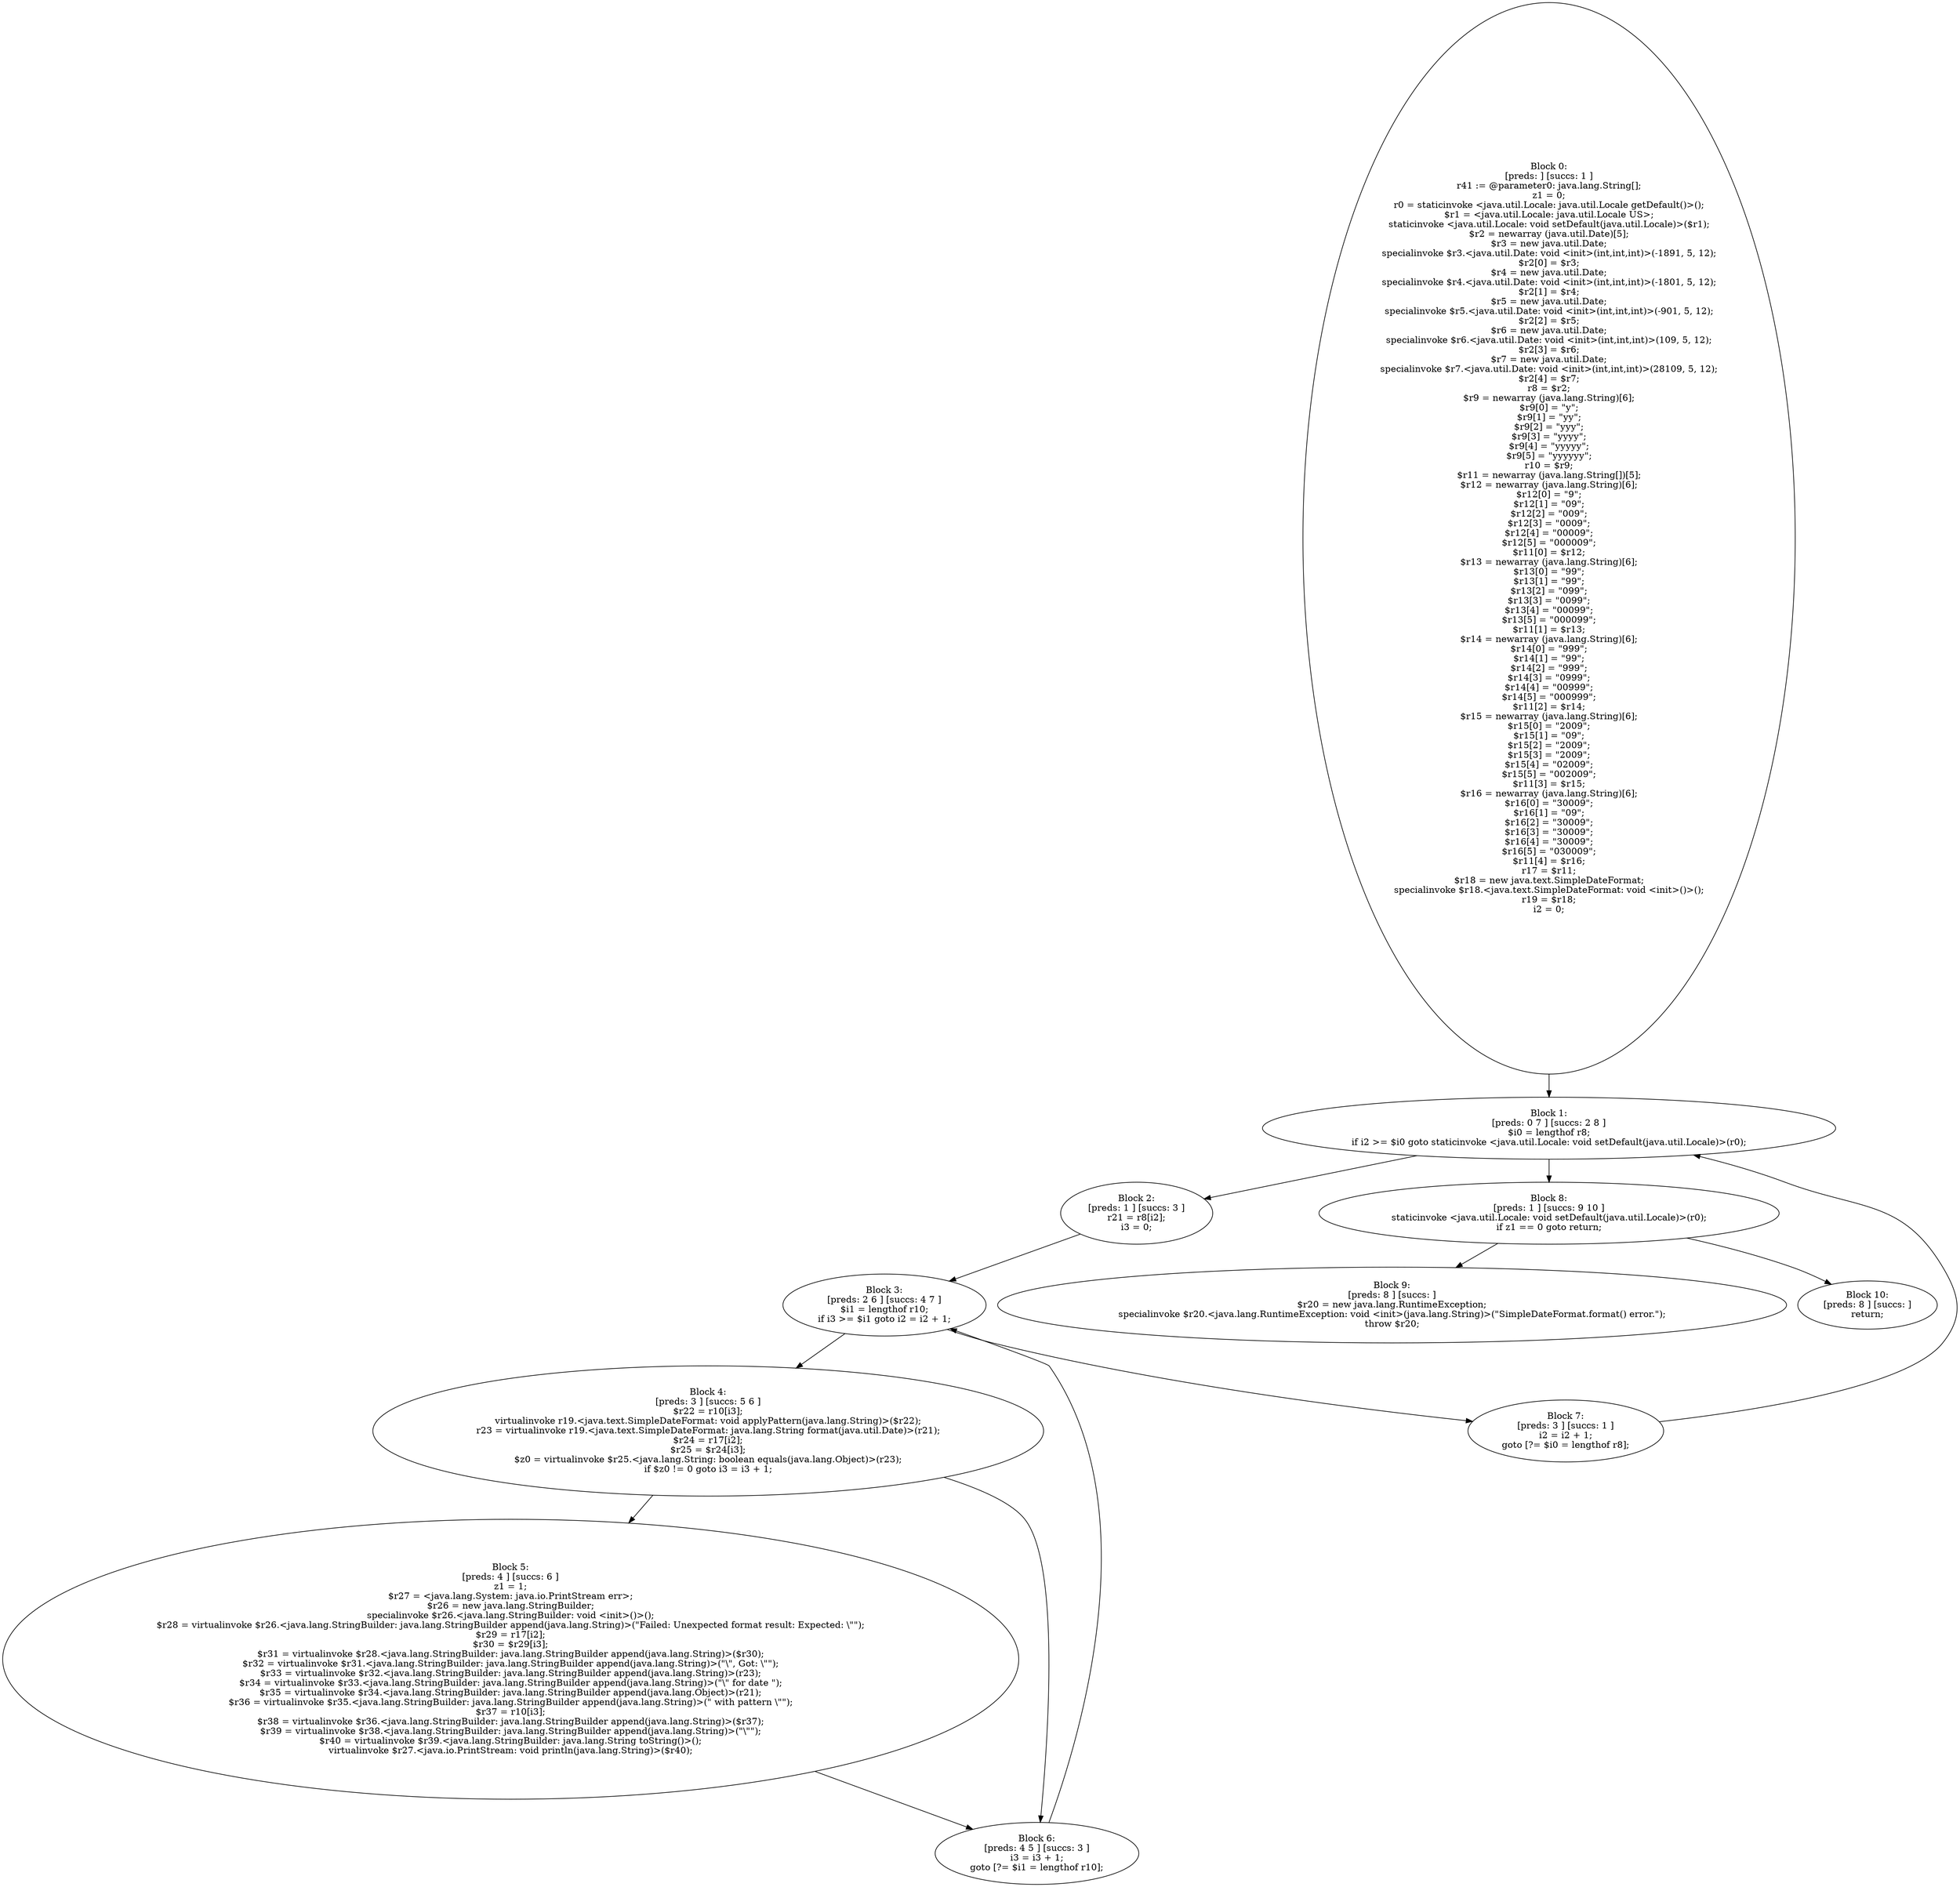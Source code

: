 digraph "unitGraph" {
    "Block 0:
[preds: ] [succs: 1 ]
r41 := @parameter0: java.lang.String[];
z1 = 0;
r0 = staticinvoke <java.util.Locale: java.util.Locale getDefault()>();
$r1 = <java.util.Locale: java.util.Locale US>;
staticinvoke <java.util.Locale: void setDefault(java.util.Locale)>($r1);
$r2 = newarray (java.util.Date)[5];
$r3 = new java.util.Date;
specialinvoke $r3.<java.util.Date: void <init>(int,int,int)>(-1891, 5, 12);
$r2[0] = $r3;
$r4 = new java.util.Date;
specialinvoke $r4.<java.util.Date: void <init>(int,int,int)>(-1801, 5, 12);
$r2[1] = $r4;
$r5 = new java.util.Date;
specialinvoke $r5.<java.util.Date: void <init>(int,int,int)>(-901, 5, 12);
$r2[2] = $r5;
$r6 = new java.util.Date;
specialinvoke $r6.<java.util.Date: void <init>(int,int,int)>(109, 5, 12);
$r2[3] = $r6;
$r7 = new java.util.Date;
specialinvoke $r7.<java.util.Date: void <init>(int,int,int)>(28109, 5, 12);
$r2[4] = $r7;
r8 = $r2;
$r9 = newarray (java.lang.String)[6];
$r9[0] = \"y\";
$r9[1] = \"yy\";
$r9[2] = \"yyy\";
$r9[3] = \"yyyy\";
$r9[4] = \"yyyyy\";
$r9[5] = \"yyyyyy\";
r10 = $r9;
$r11 = newarray (java.lang.String[])[5];
$r12 = newarray (java.lang.String)[6];
$r12[0] = \"9\";
$r12[1] = \"09\";
$r12[2] = \"009\";
$r12[3] = \"0009\";
$r12[4] = \"00009\";
$r12[5] = \"000009\";
$r11[0] = $r12;
$r13 = newarray (java.lang.String)[6];
$r13[0] = \"99\";
$r13[1] = \"99\";
$r13[2] = \"099\";
$r13[3] = \"0099\";
$r13[4] = \"00099\";
$r13[5] = \"000099\";
$r11[1] = $r13;
$r14 = newarray (java.lang.String)[6];
$r14[0] = \"999\";
$r14[1] = \"99\";
$r14[2] = \"999\";
$r14[3] = \"0999\";
$r14[4] = \"00999\";
$r14[5] = \"000999\";
$r11[2] = $r14;
$r15 = newarray (java.lang.String)[6];
$r15[0] = \"2009\";
$r15[1] = \"09\";
$r15[2] = \"2009\";
$r15[3] = \"2009\";
$r15[4] = \"02009\";
$r15[5] = \"002009\";
$r11[3] = $r15;
$r16 = newarray (java.lang.String)[6];
$r16[0] = \"30009\";
$r16[1] = \"09\";
$r16[2] = \"30009\";
$r16[3] = \"30009\";
$r16[4] = \"30009\";
$r16[5] = \"030009\";
$r11[4] = $r16;
r17 = $r11;
$r18 = new java.text.SimpleDateFormat;
specialinvoke $r18.<java.text.SimpleDateFormat: void <init>()>();
r19 = $r18;
i2 = 0;
"
    "Block 1:
[preds: 0 7 ] [succs: 2 8 ]
$i0 = lengthof r8;
if i2 >= $i0 goto staticinvoke <java.util.Locale: void setDefault(java.util.Locale)>(r0);
"
    "Block 2:
[preds: 1 ] [succs: 3 ]
r21 = r8[i2];
i3 = 0;
"
    "Block 3:
[preds: 2 6 ] [succs: 4 7 ]
$i1 = lengthof r10;
if i3 >= $i1 goto i2 = i2 + 1;
"
    "Block 4:
[preds: 3 ] [succs: 5 6 ]
$r22 = r10[i3];
virtualinvoke r19.<java.text.SimpleDateFormat: void applyPattern(java.lang.String)>($r22);
r23 = virtualinvoke r19.<java.text.SimpleDateFormat: java.lang.String format(java.util.Date)>(r21);
$r24 = r17[i2];
$r25 = $r24[i3];
$z0 = virtualinvoke $r25.<java.lang.String: boolean equals(java.lang.Object)>(r23);
if $z0 != 0 goto i3 = i3 + 1;
"
    "Block 5:
[preds: 4 ] [succs: 6 ]
z1 = 1;
$r27 = <java.lang.System: java.io.PrintStream err>;
$r26 = new java.lang.StringBuilder;
specialinvoke $r26.<java.lang.StringBuilder: void <init>()>();
$r28 = virtualinvoke $r26.<java.lang.StringBuilder: java.lang.StringBuilder append(java.lang.String)>(\"Failed: Unexpected format result: Expected: \\\"\");
$r29 = r17[i2];
$r30 = $r29[i3];
$r31 = virtualinvoke $r28.<java.lang.StringBuilder: java.lang.StringBuilder append(java.lang.String)>($r30);
$r32 = virtualinvoke $r31.<java.lang.StringBuilder: java.lang.StringBuilder append(java.lang.String)>(\"\\\", Got: \\\"\");
$r33 = virtualinvoke $r32.<java.lang.StringBuilder: java.lang.StringBuilder append(java.lang.String)>(r23);
$r34 = virtualinvoke $r33.<java.lang.StringBuilder: java.lang.StringBuilder append(java.lang.String)>(\"\\\" for date \");
$r35 = virtualinvoke $r34.<java.lang.StringBuilder: java.lang.StringBuilder append(java.lang.Object)>(r21);
$r36 = virtualinvoke $r35.<java.lang.StringBuilder: java.lang.StringBuilder append(java.lang.String)>(\" with pattern \\\"\");
$r37 = r10[i3];
$r38 = virtualinvoke $r36.<java.lang.StringBuilder: java.lang.StringBuilder append(java.lang.String)>($r37);
$r39 = virtualinvoke $r38.<java.lang.StringBuilder: java.lang.StringBuilder append(java.lang.String)>(\"\\\"\");
$r40 = virtualinvoke $r39.<java.lang.StringBuilder: java.lang.String toString()>();
virtualinvoke $r27.<java.io.PrintStream: void println(java.lang.String)>($r40);
"
    "Block 6:
[preds: 4 5 ] [succs: 3 ]
i3 = i3 + 1;
goto [?= $i1 = lengthof r10];
"
    "Block 7:
[preds: 3 ] [succs: 1 ]
i2 = i2 + 1;
goto [?= $i0 = lengthof r8];
"
    "Block 8:
[preds: 1 ] [succs: 9 10 ]
staticinvoke <java.util.Locale: void setDefault(java.util.Locale)>(r0);
if z1 == 0 goto return;
"
    "Block 9:
[preds: 8 ] [succs: ]
$r20 = new java.lang.RuntimeException;
specialinvoke $r20.<java.lang.RuntimeException: void <init>(java.lang.String)>(\"SimpleDateFormat.format() error.\");
throw $r20;
"
    "Block 10:
[preds: 8 ] [succs: ]
return;
"
    "Block 0:
[preds: ] [succs: 1 ]
r41 := @parameter0: java.lang.String[];
z1 = 0;
r0 = staticinvoke <java.util.Locale: java.util.Locale getDefault()>();
$r1 = <java.util.Locale: java.util.Locale US>;
staticinvoke <java.util.Locale: void setDefault(java.util.Locale)>($r1);
$r2 = newarray (java.util.Date)[5];
$r3 = new java.util.Date;
specialinvoke $r3.<java.util.Date: void <init>(int,int,int)>(-1891, 5, 12);
$r2[0] = $r3;
$r4 = new java.util.Date;
specialinvoke $r4.<java.util.Date: void <init>(int,int,int)>(-1801, 5, 12);
$r2[1] = $r4;
$r5 = new java.util.Date;
specialinvoke $r5.<java.util.Date: void <init>(int,int,int)>(-901, 5, 12);
$r2[2] = $r5;
$r6 = new java.util.Date;
specialinvoke $r6.<java.util.Date: void <init>(int,int,int)>(109, 5, 12);
$r2[3] = $r6;
$r7 = new java.util.Date;
specialinvoke $r7.<java.util.Date: void <init>(int,int,int)>(28109, 5, 12);
$r2[4] = $r7;
r8 = $r2;
$r9 = newarray (java.lang.String)[6];
$r9[0] = \"y\";
$r9[1] = \"yy\";
$r9[2] = \"yyy\";
$r9[3] = \"yyyy\";
$r9[4] = \"yyyyy\";
$r9[5] = \"yyyyyy\";
r10 = $r9;
$r11 = newarray (java.lang.String[])[5];
$r12 = newarray (java.lang.String)[6];
$r12[0] = \"9\";
$r12[1] = \"09\";
$r12[2] = \"009\";
$r12[3] = \"0009\";
$r12[4] = \"00009\";
$r12[5] = \"000009\";
$r11[0] = $r12;
$r13 = newarray (java.lang.String)[6];
$r13[0] = \"99\";
$r13[1] = \"99\";
$r13[2] = \"099\";
$r13[3] = \"0099\";
$r13[4] = \"00099\";
$r13[5] = \"000099\";
$r11[1] = $r13;
$r14 = newarray (java.lang.String)[6];
$r14[0] = \"999\";
$r14[1] = \"99\";
$r14[2] = \"999\";
$r14[3] = \"0999\";
$r14[4] = \"00999\";
$r14[5] = \"000999\";
$r11[2] = $r14;
$r15 = newarray (java.lang.String)[6];
$r15[0] = \"2009\";
$r15[1] = \"09\";
$r15[2] = \"2009\";
$r15[3] = \"2009\";
$r15[4] = \"02009\";
$r15[5] = \"002009\";
$r11[3] = $r15;
$r16 = newarray (java.lang.String)[6];
$r16[0] = \"30009\";
$r16[1] = \"09\";
$r16[2] = \"30009\";
$r16[3] = \"30009\";
$r16[4] = \"30009\";
$r16[5] = \"030009\";
$r11[4] = $r16;
r17 = $r11;
$r18 = new java.text.SimpleDateFormat;
specialinvoke $r18.<java.text.SimpleDateFormat: void <init>()>();
r19 = $r18;
i2 = 0;
"->"Block 1:
[preds: 0 7 ] [succs: 2 8 ]
$i0 = lengthof r8;
if i2 >= $i0 goto staticinvoke <java.util.Locale: void setDefault(java.util.Locale)>(r0);
";
    "Block 1:
[preds: 0 7 ] [succs: 2 8 ]
$i0 = lengthof r8;
if i2 >= $i0 goto staticinvoke <java.util.Locale: void setDefault(java.util.Locale)>(r0);
"->"Block 2:
[preds: 1 ] [succs: 3 ]
r21 = r8[i2];
i3 = 0;
";
    "Block 1:
[preds: 0 7 ] [succs: 2 8 ]
$i0 = lengthof r8;
if i2 >= $i0 goto staticinvoke <java.util.Locale: void setDefault(java.util.Locale)>(r0);
"->"Block 8:
[preds: 1 ] [succs: 9 10 ]
staticinvoke <java.util.Locale: void setDefault(java.util.Locale)>(r0);
if z1 == 0 goto return;
";
    "Block 2:
[preds: 1 ] [succs: 3 ]
r21 = r8[i2];
i3 = 0;
"->"Block 3:
[preds: 2 6 ] [succs: 4 7 ]
$i1 = lengthof r10;
if i3 >= $i1 goto i2 = i2 + 1;
";
    "Block 3:
[preds: 2 6 ] [succs: 4 7 ]
$i1 = lengthof r10;
if i3 >= $i1 goto i2 = i2 + 1;
"->"Block 4:
[preds: 3 ] [succs: 5 6 ]
$r22 = r10[i3];
virtualinvoke r19.<java.text.SimpleDateFormat: void applyPattern(java.lang.String)>($r22);
r23 = virtualinvoke r19.<java.text.SimpleDateFormat: java.lang.String format(java.util.Date)>(r21);
$r24 = r17[i2];
$r25 = $r24[i3];
$z0 = virtualinvoke $r25.<java.lang.String: boolean equals(java.lang.Object)>(r23);
if $z0 != 0 goto i3 = i3 + 1;
";
    "Block 3:
[preds: 2 6 ] [succs: 4 7 ]
$i1 = lengthof r10;
if i3 >= $i1 goto i2 = i2 + 1;
"->"Block 7:
[preds: 3 ] [succs: 1 ]
i2 = i2 + 1;
goto [?= $i0 = lengthof r8];
";
    "Block 4:
[preds: 3 ] [succs: 5 6 ]
$r22 = r10[i3];
virtualinvoke r19.<java.text.SimpleDateFormat: void applyPattern(java.lang.String)>($r22);
r23 = virtualinvoke r19.<java.text.SimpleDateFormat: java.lang.String format(java.util.Date)>(r21);
$r24 = r17[i2];
$r25 = $r24[i3];
$z0 = virtualinvoke $r25.<java.lang.String: boolean equals(java.lang.Object)>(r23);
if $z0 != 0 goto i3 = i3 + 1;
"->"Block 5:
[preds: 4 ] [succs: 6 ]
z1 = 1;
$r27 = <java.lang.System: java.io.PrintStream err>;
$r26 = new java.lang.StringBuilder;
specialinvoke $r26.<java.lang.StringBuilder: void <init>()>();
$r28 = virtualinvoke $r26.<java.lang.StringBuilder: java.lang.StringBuilder append(java.lang.String)>(\"Failed: Unexpected format result: Expected: \\\"\");
$r29 = r17[i2];
$r30 = $r29[i3];
$r31 = virtualinvoke $r28.<java.lang.StringBuilder: java.lang.StringBuilder append(java.lang.String)>($r30);
$r32 = virtualinvoke $r31.<java.lang.StringBuilder: java.lang.StringBuilder append(java.lang.String)>(\"\\\", Got: \\\"\");
$r33 = virtualinvoke $r32.<java.lang.StringBuilder: java.lang.StringBuilder append(java.lang.String)>(r23);
$r34 = virtualinvoke $r33.<java.lang.StringBuilder: java.lang.StringBuilder append(java.lang.String)>(\"\\\" for date \");
$r35 = virtualinvoke $r34.<java.lang.StringBuilder: java.lang.StringBuilder append(java.lang.Object)>(r21);
$r36 = virtualinvoke $r35.<java.lang.StringBuilder: java.lang.StringBuilder append(java.lang.String)>(\" with pattern \\\"\");
$r37 = r10[i3];
$r38 = virtualinvoke $r36.<java.lang.StringBuilder: java.lang.StringBuilder append(java.lang.String)>($r37);
$r39 = virtualinvoke $r38.<java.lang.StringBuilder: java.lang.StringBuilder append(java.lang.String)>(\"\\\"\");
$r40 = virtualinvoke $r39.<java.lang.StringBuilder: java.lang.String toString()>();
virtualinvoke $r27.<java.io.PrintStream: void println(java.lang.String)>($r40);
";
    "Block 4:
[preds: 3 ] [succs: 5 6 ]
$r22 = r10[i3];
virtualinvoke r19.<java.text.SimpleDateFormat: void applyPattern(java.lang.String)>($r22);
r23 = virtualinvoke r19.<java.text.SimpleDateFormat: java.lang.String format(java.util.Date)>(r21);
$r24 = r17[i2];
$r25 = $r24[i3];
$z0 = virtualinvoke $r25.<java.lang.String: boolean equals(java.lang.Object)>(r23);
if $z0 != 0 goto i3 = i3 + 1;
"->"Block 6:
[preds: 4 5 ] [succs: 3 ]
i3 = i3 + 1;
goto [?= $i1 = lengthof r10];
";
    "Block 5:
[preds: 4 ] [succs: 6 ]
z1 = 1;
$r27 = <java.lang.System: java.io.PrintStream err>;
$r26 = new java.lang.StringBuilder;
specialinvoke $r26.<java.lang.StringBuilder: void <init>()>();
$r28 = virtualinvoke $r26.<java.lang.StringBuilder: java.lang.StringBuilder append(java.lang.String)>(\"Failed: Unexpected format result: Expected: \\\"\");
$r29 = r17[i2];
$r30 = $r29[i3];
$r31 = virtualinvoke $r28.<java.lang.StringBuilder: java.lang.StringBuilder append(java.lang.String)>($r30);
$r32 = virtualinvoke $r31.<java.lang.StringBuilder: java.lang.StringBuilder append(java.lang.String)>(\"\\\", Got: \\\"\");
$r33 = virtualinvoke $r32.<java.lang.StringBuilder: java.lang.StringBuilder append(java.lang.String)>(r23);
$r34 = virtualinvoke $r33.<java.lang.StringBuilder: java.lang.StringBuilder append(java.lang.String)>(\"\\\" for date \");
$r35 = virtualinvoke $r34.<java.lang.StringBuilder: java.lang.StringBuilder append(java.lang.Object)>(r21);
$r36 = virtualinvoke $r35.<java.lang.StringBuilder: java.lang.StringBuilder append(java.lang.String)>(\" with pattern \\\"\");
$r37 = r10[i3];
$r38 = virtualinvoke $r36.<java.lang.StringBuilder: java.lang.StringBuilder append(java.lang.String)>($r37);
$r39 = virtualinvoke $r38.<java.lang.StringBuilder: java.lang.StringBuilder append(java.lang.String)>(\"\\\"\");
$r40 = virtualinvoke $r39.<java.lang.StringBuilder: java.lang.String toString()>();
virtualinvoke $r27.<java.io.PrintStream: void println(java.lang.String)>($r40);
"->"Block 6:
[preds: 4 5 ] [succs: 3 ]
i3 = i3 + 1;
goto [?= $i1 = lengthof r10];
";
    "Block 6:
[preds: 4 5 ] [succs: 3 ]
i3 = i3 + 1;
goto [?= $i1 = lengthof r10];
"->"Block 3:
[preds: 2 6 ] [succs: 4 7 ]
$i1 = lengthof r10;
if i3 >= $i1 goto i2 = i2 + 1;
";
    "Block 7:
[preds: 3 ] [succs: 1 ]
i2 = i2 + 1;
goto [?= $i0 = lengthof r8];
"->"Block 1:
[preds: 0 7 ] [succs: 2 8 ]
$i0 = lengthof r8;
if i2 >= $i0 goto staticinvoke <java.util.Locale: void setDefault(java.util.Locale)>(r0);
";
    "Block 8:
[preds: 1 ] [succs: 9 10 ]
staticinvoke <java.util.Locale: void setDefault(java.util.Locale)>(r0);
if z1 == 0 goto return;
"->"Block 9:
[preds: 8 ] [succs: ]
$r20 = new java.lang.RuntimeException;
specialinvoke $r20.<java.lang.RuntimeException: void <init>(java.lang.String)>(\"SimpleDateFormat.format() error.\");
throw $r20;
";
    "Block 8:
[preds: 1 ] [succs: 9 10 ]
staticinvoke <java.util.Locale: void setDefault(java.util.Locale)>(r0);
if z1 == 0 goto return;
"->"Block 10:
[preds: 8 ] [succs: ]
return;
";
}

